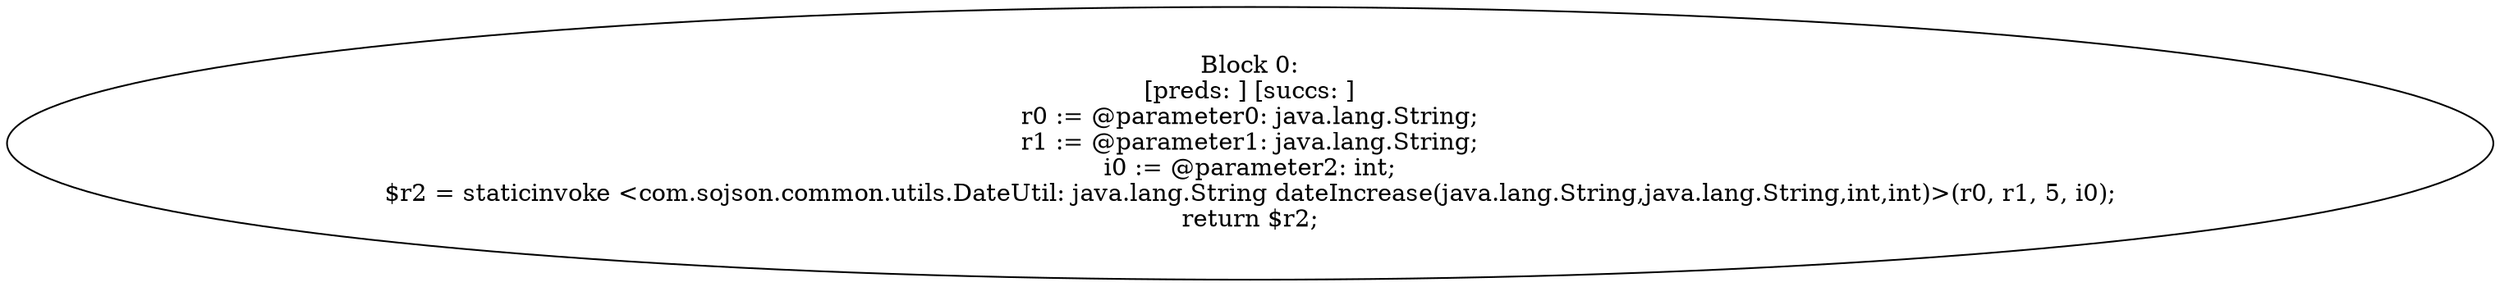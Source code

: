digraph "unitGraph" {
    "Block 0:
[preds: ] [succs: ]
r0 := @parameter0: java.lang.String;
r1 := @parameter1: java.lang.String;
i0 := @parameter2: int;
$r2 = staticinvoke <com.sojson.common.utils.DateUtil: java.lang.String dateIncrease(java.lang.String,java.lang.String,int,int)>(r0, r1, 5, i0);
return $r2;
"
}
